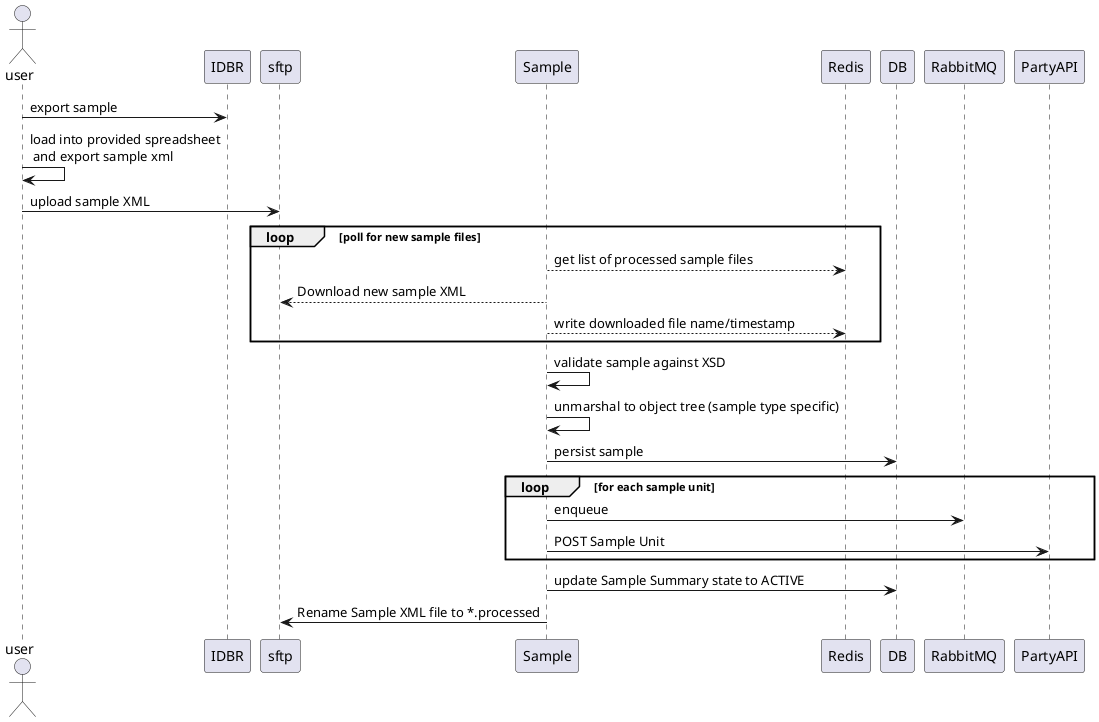 @startuml
actor user
user -> IDBR: export sample
user -> user: load into provided spreadsheet\n and export sample xml
user -> sftp: upload sample XML
loop poll for new sample files
  Sample --> Redis: get list of processed sample files
  Sample --> sftp: Download new sample XML
  Sample --> Redis: write downloaded file name/timestamp
end

Sample -> Sample: validate sample against XSD
Sample -> Sample: unmarshal to object tree (sample type specific)
Sample -> DB: persist sample
loop for each sample unit
  Sample -> RabbitMQ: enqueue
  Sample -> PartyAPI: POST Sample Unit
end
Sample -> DB: update Sample Summary state to ACTIVE
Sample -> sftp: Rename Sample XML file to *.processed
@enduml
